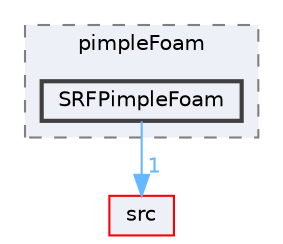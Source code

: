 digraph "applications/solvers/incompressible/pimpleFoam/SRFPimpleFoam"
{
 // LATEX_PDF_SIZE
  bgcolor="transparent";
  edge [fontname=Helvetica,fontsize=10,labelfontname=Helvetica,labelfontsize=10];
  node [fontname=Helvetica,fontsize=10,shape=box,height=0.2,width=0.4];
  compound=true
  subgraph clusterdir_98e028252b14d2134a5971db69393518 {
    graph [ bgcolor="#edf0f7", pencolor="grey50", label="pimpleFoam", fontname=Helvetica,fontsize=10 style="filled,dashed", URL="dir_98e028252b14d2134a5971db69393518.html",tooltip=""]
  dir_0aa4825cd2d66c291e837ecfd80262a3 [label="SRFPimpleFoam", fillcolor="#edf0f7", color="grey25", style="filled,bold", URL="dir_0aa4825cd2d66c291e837ecfd80262a3.html",tooltip=""];
  }
  dir_68267d1309a1af8e8297ef4c3efbcdba [label="src", fillcolor="#edf0f7", color="red", style="filled", URL="dir_68267d1309a1af8e8297ef4c3efbcdba.html",tooltip=""];
  dir_0aa4825cd2d66c291e837ecfd80262a3->dir_68267d1309a1af8e8297ef4c3efbcdba [headlabel="1", labeldistance=1.5 headhref="dir_003735_003729.html" href="dir_003735_003729.html" color="steelblue1" fontcolor="steelblue1"];
}
